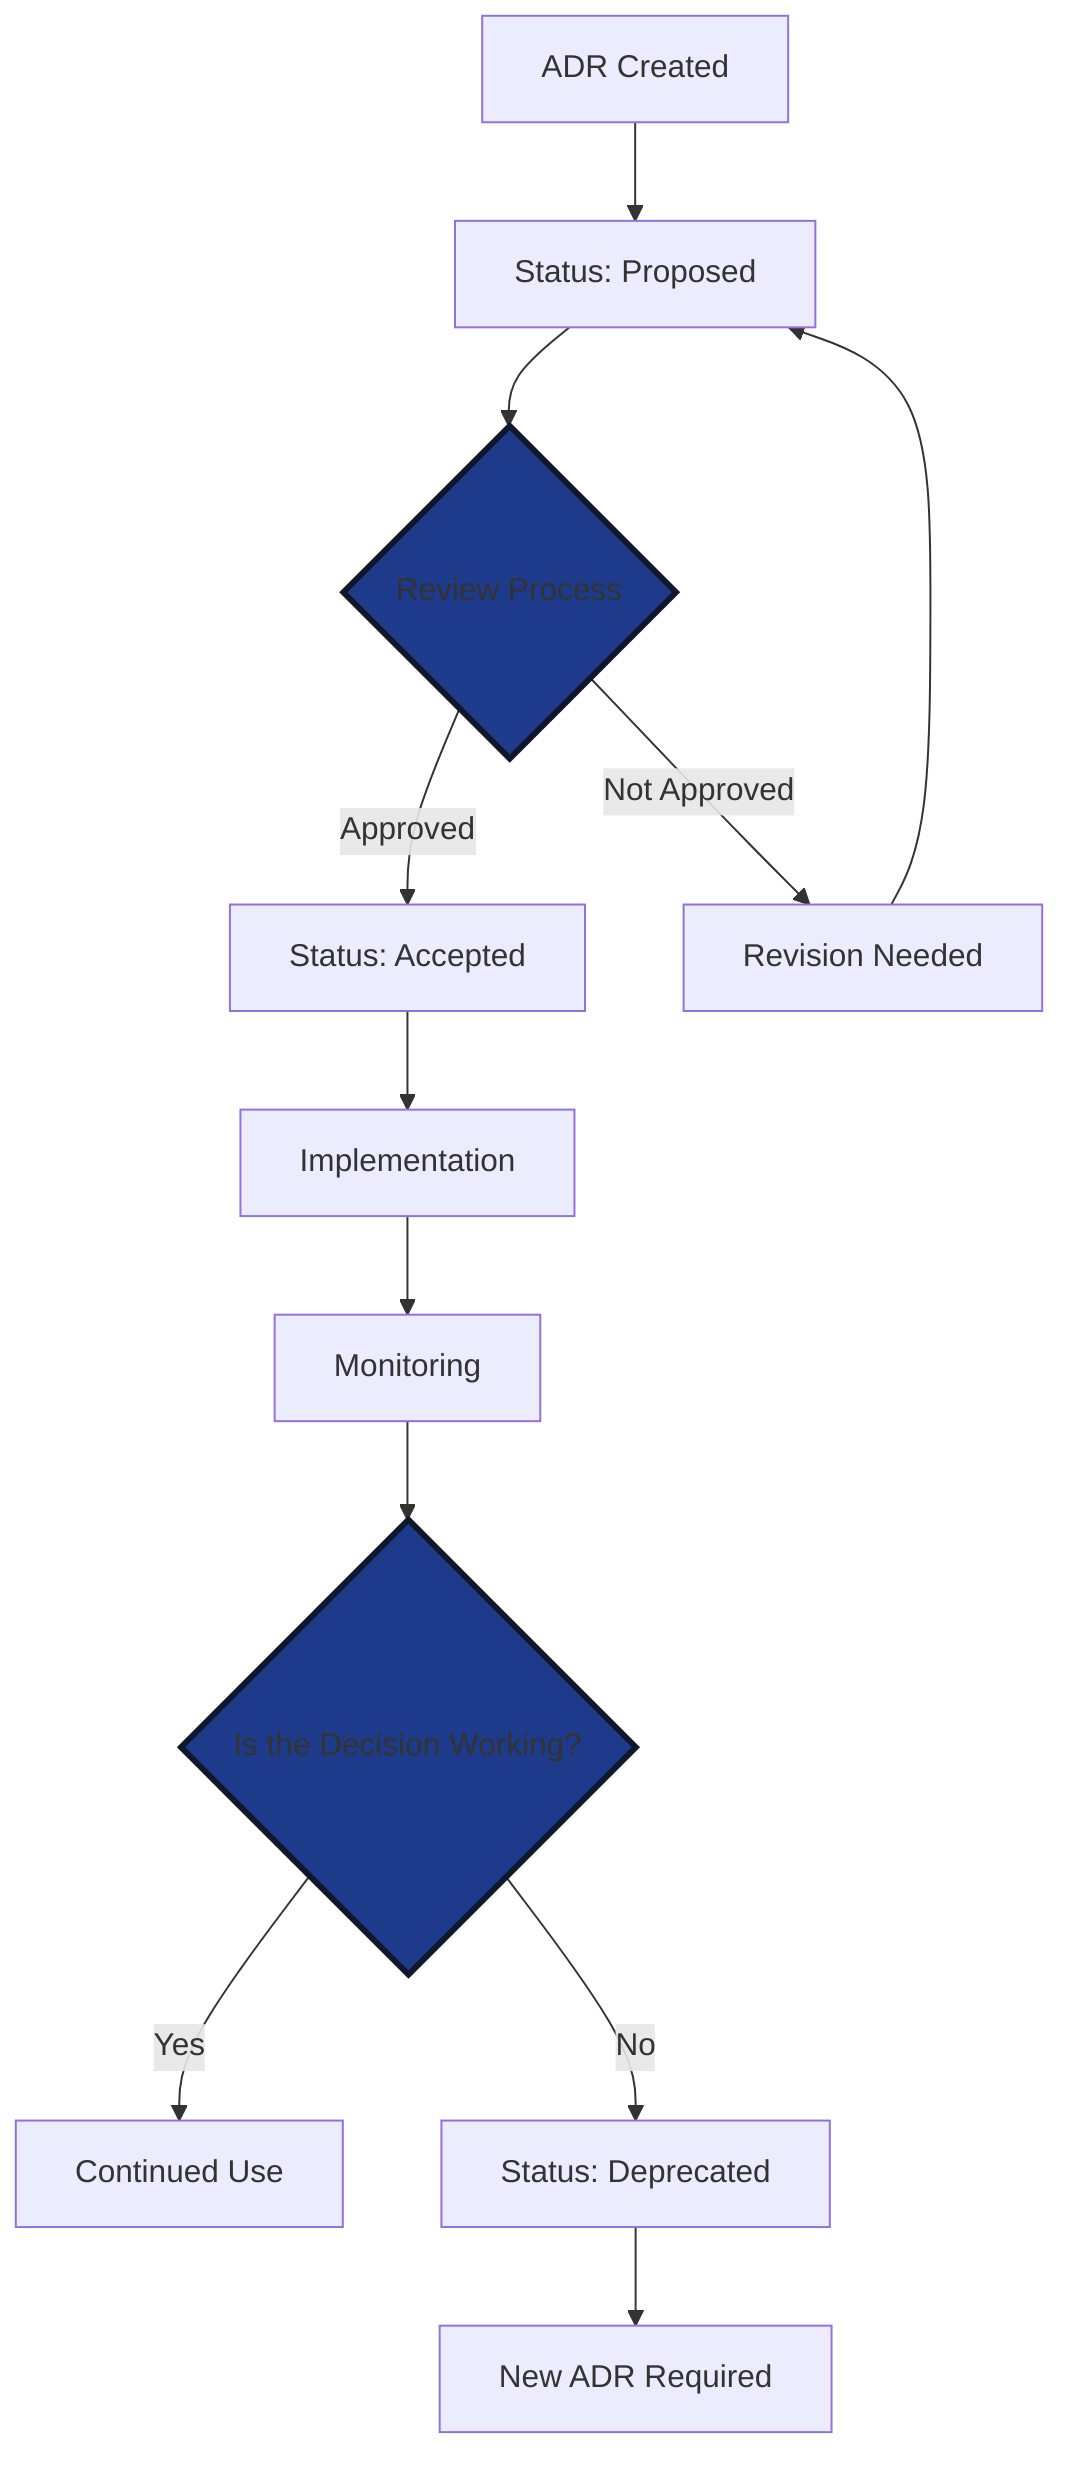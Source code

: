 graph TD
    A[ADR Created]:::kv-primary --> B[Status: Proposed]:::kv-highlight
    B --> C{Review Process}:::kv-decision
    C -->|Approved| D[Status: Accepted]:::kv-accent
    C -->|Not Approved| E[Revision Needed]:::kv-muted
    E --> B
    D --> F[Implementation]:::kv-accent
    F --> G[Monitoring]:::kv-highlight
    G --> H{Is the Decision Working?}:::kv-decision
    H -->|Yes| I[Continued Use]:::kv-accent
    H -->|No| J[Status: Deprecated]:::kv-muted
    J --> K[New ADR Required]:::kv-pattern

    classDef kv-decision fill:#1E3A8A,stroke:#0F172A,colour:#F8FAFC,stroke-width:3px
    class C,H kv-decision